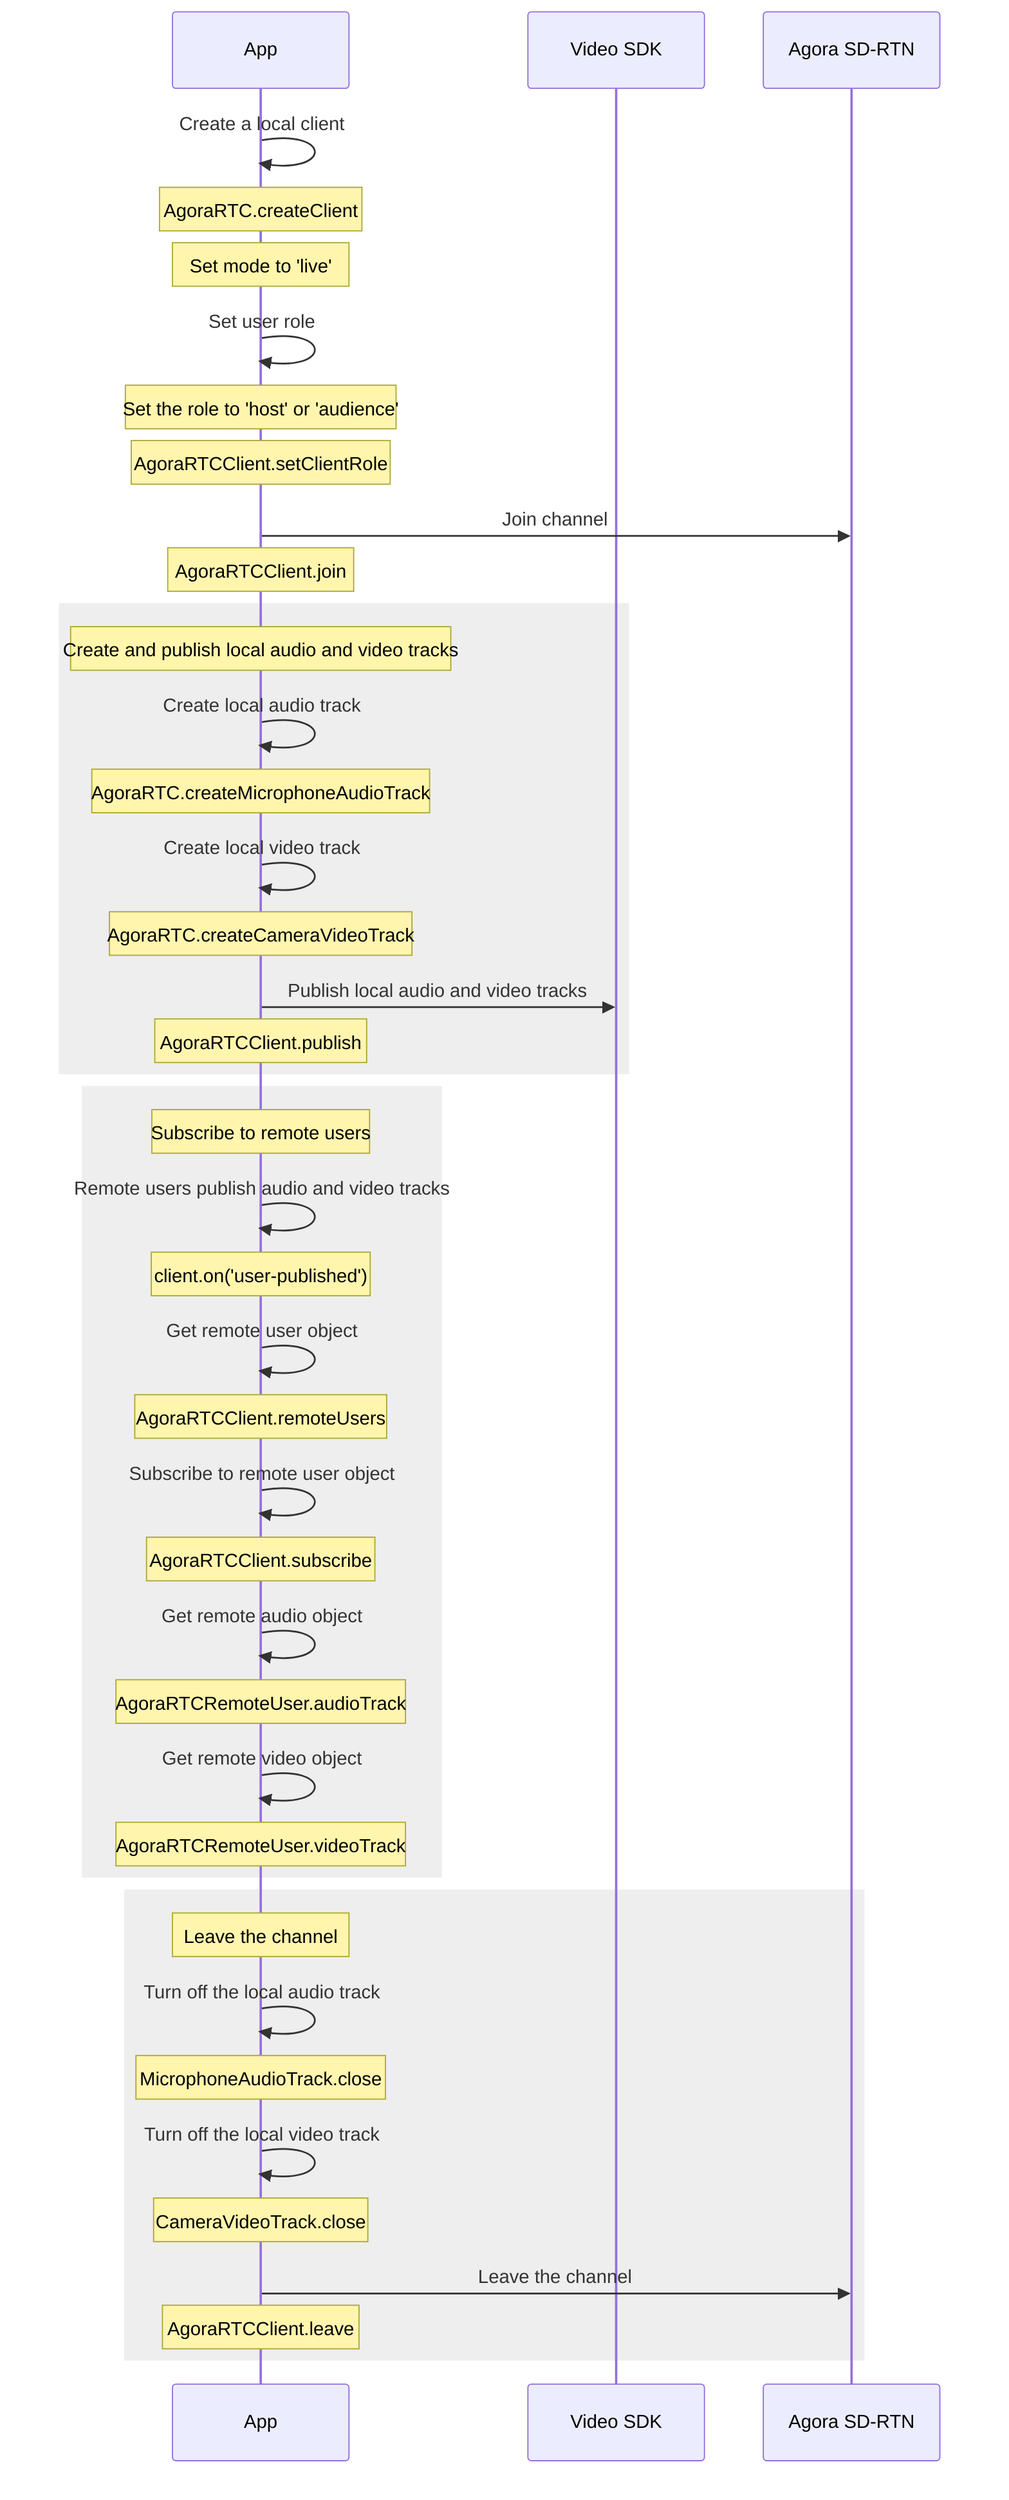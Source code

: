 sequenceDiagram
    participant App
    participant Video_SDK as Video SDK
    participant Agora_SD_RTN as Agora SD-RTN

    App->>App: Create a local client
    Note over App: AgoraRTC.createClient
    Note over App: Set mode to 'live'
    App->>App: Set user role
    Note over App: Set the role to 'host' or 'audience'
    Note over App: AgoraRTCClient.setClientRole
    App->>Agora_SD_RTN: Join channel
    Note over App: AgoraRTCClient.join

    rect rgb(238, 238, 238)
    Note over App: Create and publish local audio and video tracks
    App->>App: Create local audio track
    Note over App: AgoraRTC.createMicrophoneAudioTrack
    App->>App: Create local video track
    Note over App: AgoraRTC.createCameraVideoTrack
    App->>Video_SDK: Publish local audio and video tracks
    Note over App: AgoraRTCClient.publish
    end

    rect rgb(238, 238, 238)
    Note over App: Subscribe to remote users
    App->>App: Remote users publish audio and video tracks
    Note over App: client.on('user-published')
    App->>App: Get remote user object
    Note over App: AgoraRTCClient.remoteUsers
    App->>App: Subscribe to remote user object
    Note over App: AgoraRTCClient.subscribe
    App->>App: Get remote audio object
    Note over App: AgoraRTCRemoteUser.audioTrack
    App->>App: Get remote video object
    Note over App: AgoraRTCRemoteUser.videoTrack
    end

    rect rgb(238, 238, 238)
    Note over App: Leave the channel
    App->>App: Turn off the local audio track
    Note over App: MicrophoneAudioTrack.close
    App->>App: Turn off the local video track
    Note over App: CameraVideoTrack.close
    App->>Agora_SD_RTN: Leave the channel
    Note over App: AgoraRTCClient.leave
    end